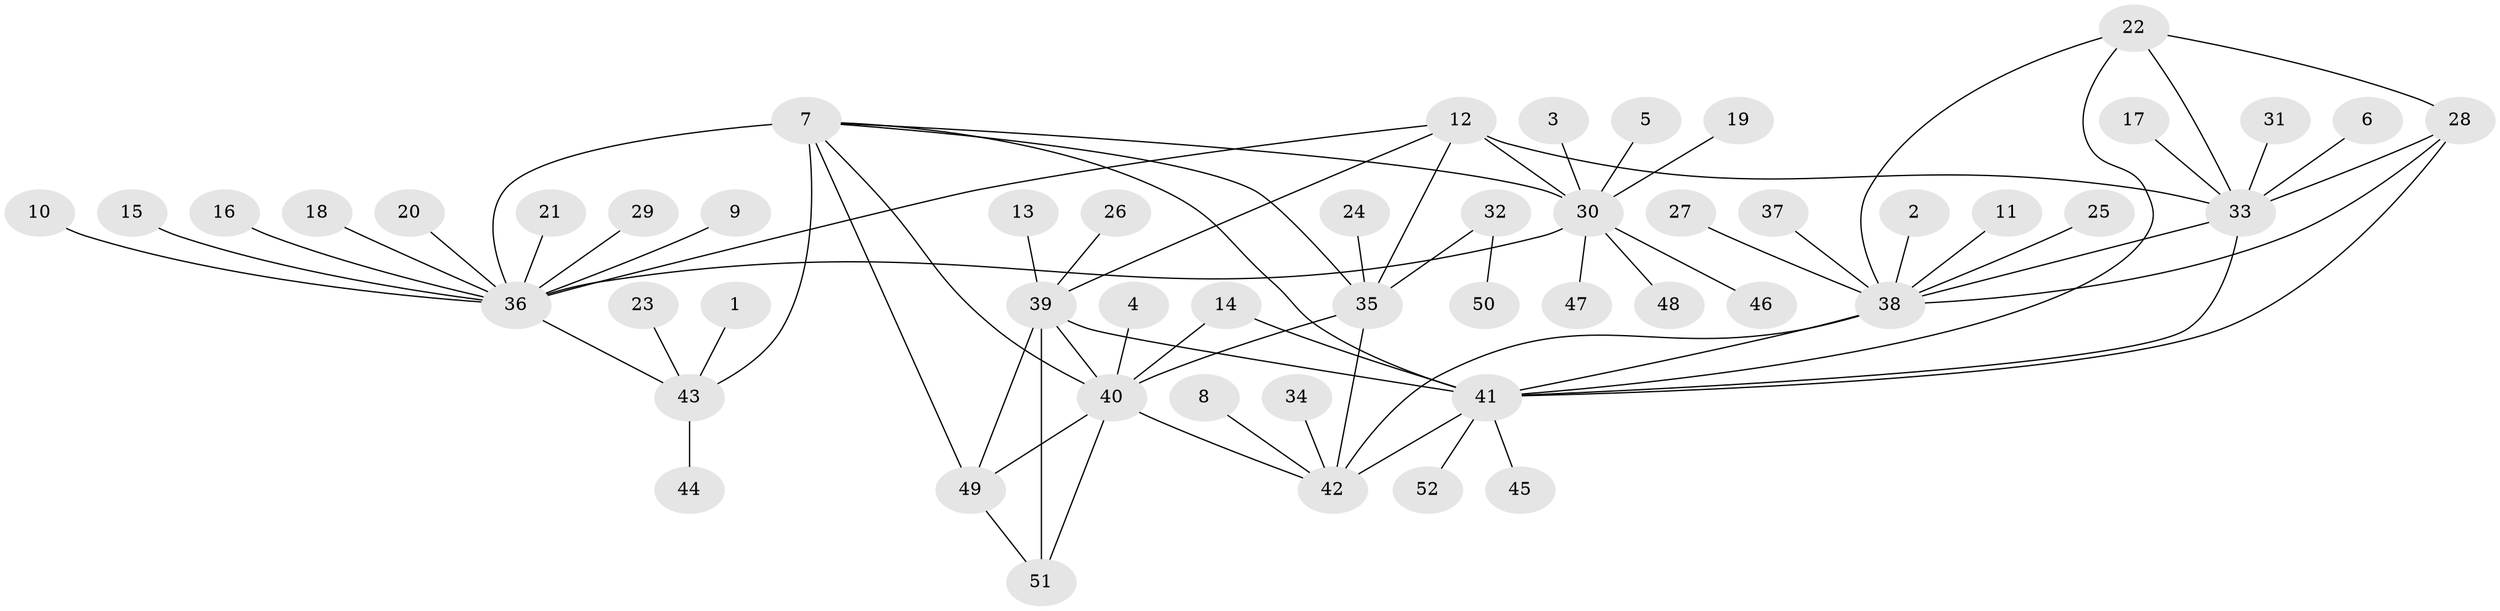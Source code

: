 // original degree distribution, {6: 0.05825242718446602, 9: 0.07766990291262135, 7: 0.009708737864077669, 10: 0.02912621359223301, 4: 0.038834951456310676, 8: 0.009708737864077669, 5: 0.019417475728155338, 13: 0.009708737864077669, 1: 0.6019417475728155, 2: 0.1262135922330097, 3: 0.019417475728155338}
// Generated by graph-tools (version 1.1) at 2025/26/03/09/25 03:26:45]
// undirected, 52 vertices, 73 edges
graph export_dot {
graph [start="1"]
  node [color=gray90,style=filled];
  1;
  2;
  3;
  4;
  5;
  6;
  7;
  8;
  9;
  10;
  11;
  12;
  13;
  14;
  15;
  16;
  17;
  18;
  19;
  20;
  21;
  22;
  23;
  24;
  25;
  26;
  27;
  28;
  29;
  30;
  31;
  32;
  33;
  34;
  35;
  36;
  37;
  38;
  39;
  40;
  41;
  42;
  43;
  44;
  45;
  46;
  47;
  48;
  49;
  50;
  51;
  52;
  1 -- 43 [weight=1.0];
  2 -- 38 [weight=1.0];
  3 -- 30 [weight=1.0];
  4 -- 40 [weight=1.0];
  5 -- 30 [weight=1.0];
  6 -- 33 [weight=1.0];
  7 -- 30 [weight=1.0];
  7 -- 35 [weight=1.0];
  7 -- 36 [weight=4.0];
  7 -- 40 [weight=1.0];
  7 -- 41 [weight=1.0];
  7 -- 43 [weight=2.0];
  7 -- 49 [weight=1.0];
  8 -- 42 [weight=1.0];
  9 -- 36 [weight=1.0];
  10 -- 36 [weight=1.0];
  11 -- 38 [weight=1.0];
  12 -- 30 [weight=4.0];
  12 -- 33 [weight=1.0];
  12 -- 35 [weight=1.0];
  12 -- 36 [weight=2.0];
  12 -- 39 [weight=1.0];
  13 -- 39 [weight=1.0];
  14 -- 40 [weight=1.0];
  14 -- 41 [weight=1.0];
  15 -- 36 [weight=1.0];
  16 -- 36 [weight=1.0];
  17 -- 33 [weight=1.0];
  18 -- 36 [weight=1.0];
  19 -- 30 [weight=1.0];
  20 -- 36 [weight=1.0];
  21 -- 36 [weight=1.0];
  22 -- 28 [weight=1.0];
  22 -- 33 [weight=1.0];
  22 -- 38 [weight=1.0];
  22 -- 41 [weight=1.0];
  23 -- 43 [weight=1.0];
  24 -- 35 [weight=1.0];
  25 -- 38 [weight=1.0];
  26 -- 39 [weight=1.0];
  27 -- 38 [weight=1.0];
  28 -- 33 [weight=1.0];
  28 -- 38 [weight=1.0];
  28 -- 41 [weight=1.0];
  29 -- 36 [weight=1.0];
  30 -- 36 [weight=2.0];
  30 -- 46 [weight=1.0];
  30 -- 47 [weight=1.0];
  30 -- 48 [weight=1.0];
  31 -- 33 [weight=1.0];
  32 -- 35 [weight=1.0];
  32 -- 50 [weight=1.0];
  33 -- 38 [weight=1.0];
  33 -- 41 [weight=1.0];
  34 -- 42 [weight=1.0];
  35 -- 40 [weight=1.0];
  35 -- 42 [weight=3.0];
  36 -- 43 [weight=2.0];
  37 -- 38 [weight=1.0];
  38 -- 41 [weight=1.0];
  38 -- 42 [weight=1.0];
  39 -- 40 [weight=2.0];
  39 -- 41 [weight=2.0];
  39 -- 49 [weight=2.0];
  39 -- 51 [weight=2.0];
  40 -- 42 [weight=3.0];
  40 -- 49 [weight=1.0];
  40 -- 51 [weight=1.0];
  41 -- 42 [weight=1.0];
  41 -- 45 [weight=1.0];
  41 -- 52 [weight=1.0];
  43 -- 44 [weight=1.0];
  49 -- 51 [weight=1.0];
}
